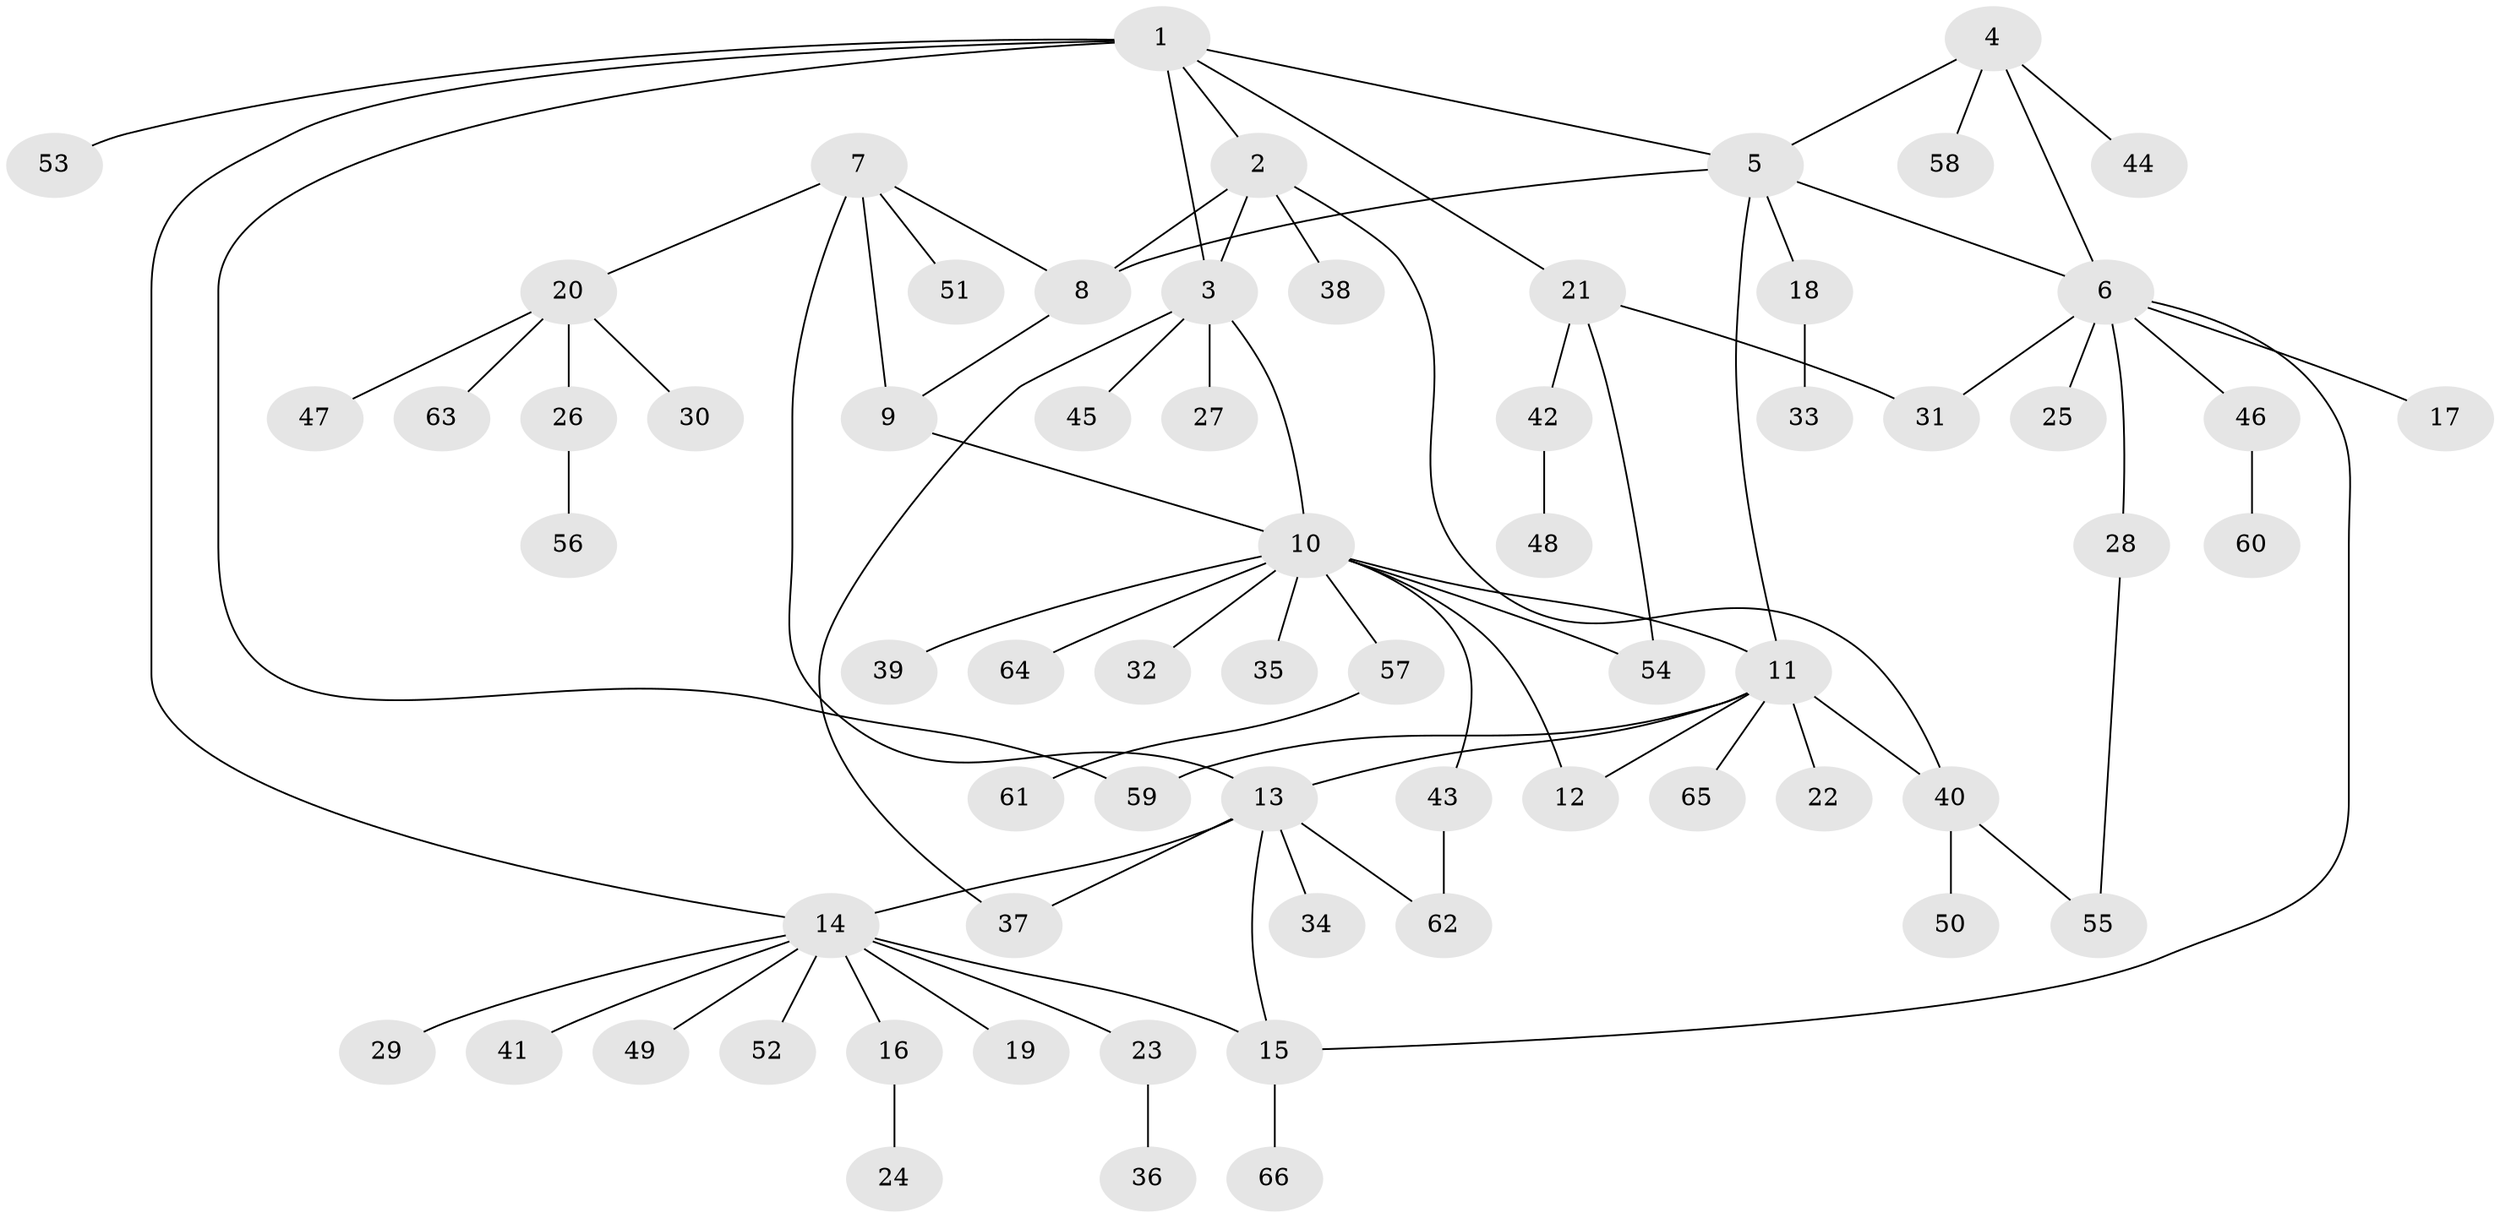 // coarse degree distribution, {1: 0.7368421052631579, 2: 0.10526315789473684, 4: 0.10526315789473684, 12: 0.05263157894736842}
// Generated by graph-tools (version 1.1) at 2025/59/03/04/25 21:59:10]
// undirected, 66 vertices, 83 edges
graph export_dot {
graph [start="1"]
  node [color=gray90,style=filled];
  1;
  2;
  3;
  4;
  5;
  6;
  7;
  8;
  9;
  10;
  11;
  12;
  13;
  14;
  15;
  16;
  17;
  18;
  19;
  20;
  21;
  22;
  23;
  24;
  25;
  26;
  27;
  28;
  29;
  30;
  31;
  32;
  33;
  34;
  35;
  36;
  37;
  38;
  39;
  40;
  41;
  42;
  43;
  44;
  45;
  46;
  47;
  48;
  49;
  50;
  51;
  52;
  53;
  54;
  55;
  56;
  57;
  58;
  59;
  60;
  61;
  62;
  63;
  64;
  65;
  66;
  1 -- 2;
  1 -- 3;
  1 -- 5;
  1 -- 14;
  1 -- 21;
  1 -- 53;
  1 -- 59;
  2 -- 3;
  2 -- 8;
  2 -- 38;
  2 -- 40;
  3 -- 10;
  3 -- 27;
  3 -- 37;
  3 -- 45;
  4 -- 5;
  4 -- 6;
  4 -- 44;
  4 -- 58;
  5 -- 6;
  5 -- 8;
  5 -- 11;
  5 -- 18;
  6 -- 15;
  6 -- 17;
  6 -- 25;
  6 -- 28;
  6 -- 31;
  6 -- 46;
  7 -- 8;
  7 -- 9;
  7 -- 13;
  7 -- 20;
  7 -- 51;
  8 -- 9;
  9 -- 10;
  10 -- 11;
  10 -- 12;
  10 -- 32;
  10 -- 35;
  10 -- 39;
  10 -- 43;
  10 -- 54;
  10 -- 57;
  10 -- 64;
  11 -- 12;
  11 -- 13;
  11 -- 22;
  11 -- 40;
  11 -- 59;
  11 -- 65;
  13 -- 14;
  13 -- 15;
  13 -- 34;
  13 -- 37;
  13 -- 62;
  14 -- 15;
  14 -- 16;
  14 -- 19;
  14 -- 23;
  14 -- 29;
  14 -- 41;
  14 -- 49;
  14 -- 52;
  15 -- 66;
  16 -- 24;
  18 -- 33;
  20 -- 26;
  20 -- 30;
  20 -- 47;
  20 -- 63;
  21 -- 31;
  21 -- 42;
  21 -- 54;
  23 -- 36;
  26 -- 56;
  28 -- 55;
  40 -- 50;
  40 -- 55;
  42 -- 48;
  43 -- 62;
  46 -- 60;
  57 -- 61;
}
